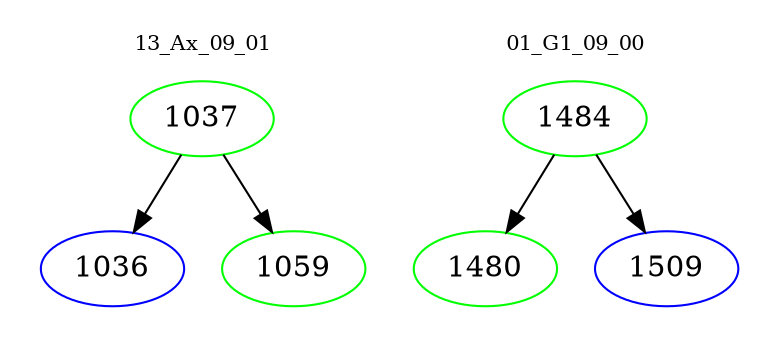 digraph{
subgraph cluster_0 {
color = white
label = "13_Ax_09_01";
fontsize=10;
T0_1037 [label="1037", color="green"]
T0_1037 -> T0_1036 [color="black"]
T0_1036 [label="1036", color="blue"]
T0_1037 -> T0_1059 [color="black"]
T0_1059 [label="1059", color="green"]
}
subgraph cluster_1 {
color = white
label = "01_G1_09_00";
fontsize=10;
T1_1484 [label="1484", color="green"]
T1_1484 -> T1_1480 [color="black"]
T1_1480 [label="1480", color="green"]
T1_1484 -> T1_1509 [color="black"]
T1_1509 [label="1509", color="blue"]
}
}
